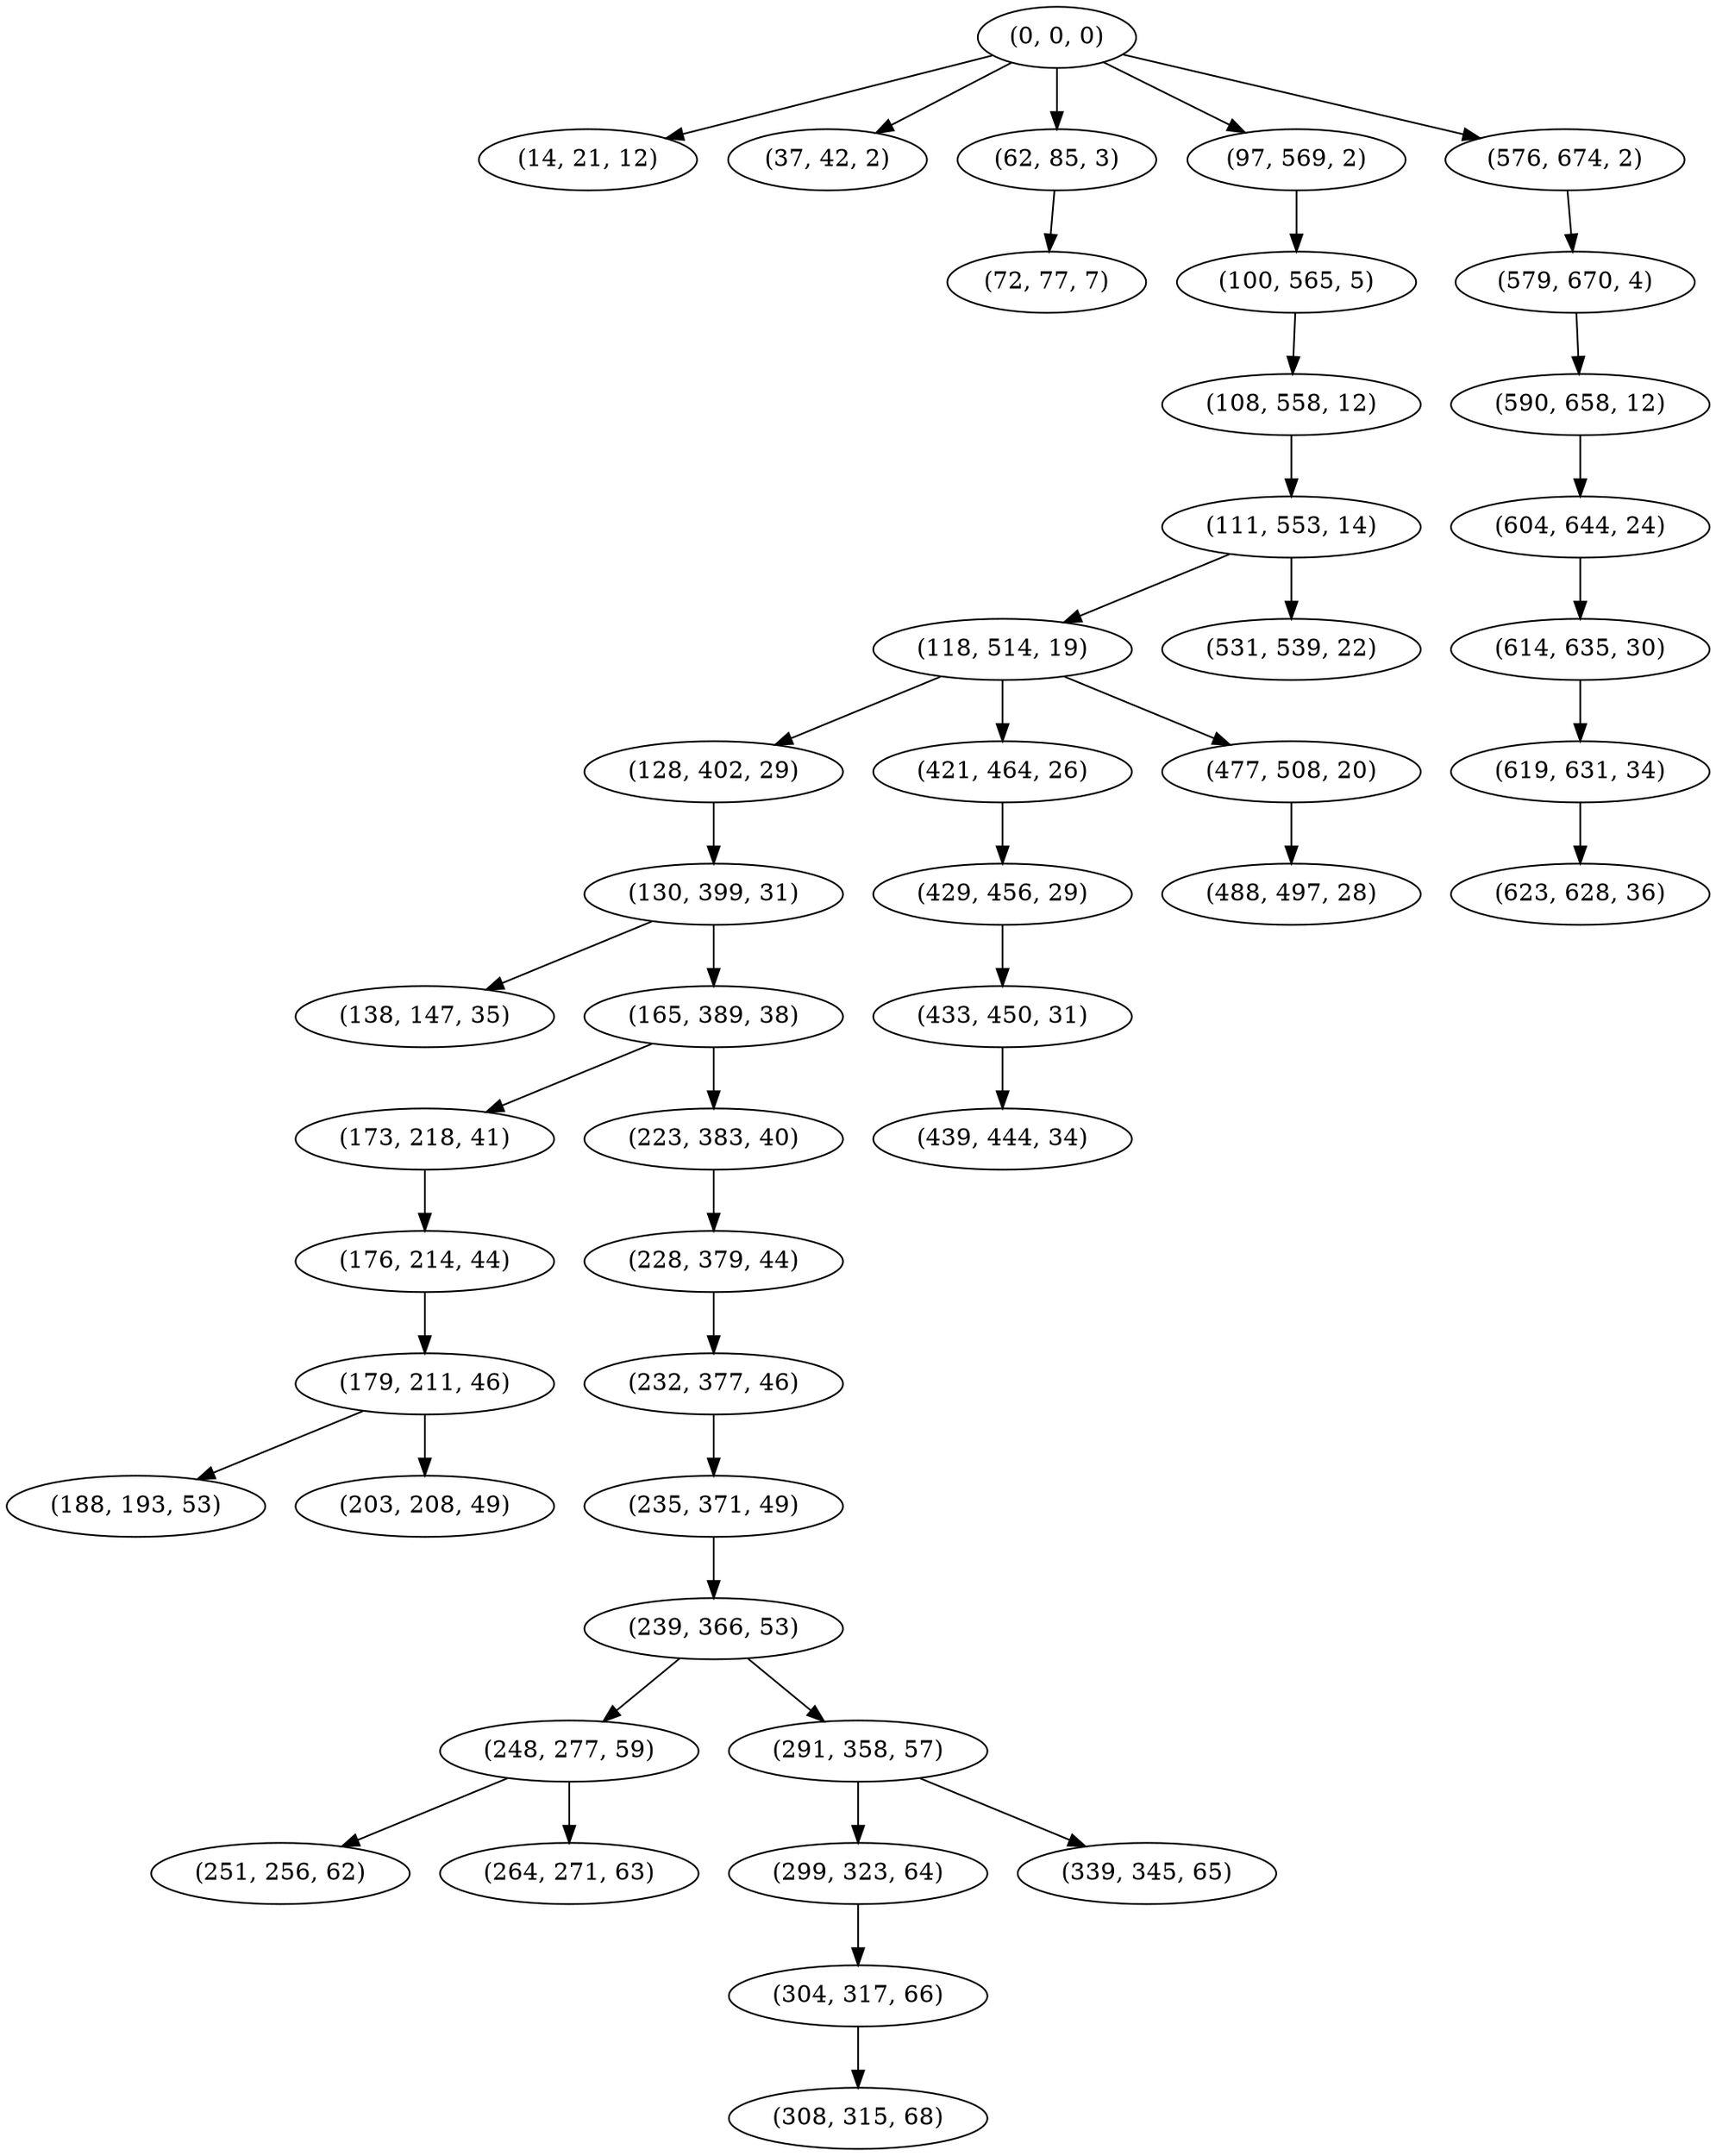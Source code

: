 digraph tree {
    "(0, 0, 0)";
    "(14, 21, 12)";
    "(37, 42, 2)";
    "(62, 85, 3)";
    "(72, 77, 7)";
    "(97, 569, 2)";
    "(100, 565, 5)";
    "(108, 558, 12)";
    "(111, 553, 14)";
    "(118, 514, 19)";
    "(128, 402, 29)";
    "(130, 399, 31)";
    "(138, 147, 35)";
    "(165, 389, 38)";
    "(173, 218, 41)";
    "(176, 214, 44)";
    "(179, 211, 46)";
    "(188, 193, 53)";
    "(203, 208, 49)";
    "(223, 383, 40)";
    "(228, 379, 44)";
    "(232, 377, 46)";
    "(235, 371, 49)";
    "(239, 366, 53)";
    "(248, 277, 59)";
    "(251, 256, 62)";
    "(264, 271, 63)";
    "(291, 358, 57)";
    "(299, 323, 64)";
    "(304, 317, 66)";
    "(308, 315, 68)";
    "(339, 345, 65)";
    "(421, 464, 26)";
    "(429, 456, 29)";
    "(433, 450, 31)";
    "(439, 444, 34)";
    "(477, 508, 20)";
    "(488, 497, 28)";
    "(531, 539, 22)";
    "(576, 674, 2)";
    "(579, 670, 4)";
    "(590, 658, 12)";
    "(604, 644, 24)";
    "(614, 635, 30)";
    "(619, 631, 34)";
    "(623, 628, 36)";
    "(0, 0, 0)" -> "(14, 21, 12)";
    "(0, 0, 0)" -> "(37, 42, 2)";
    "(0, 0, 0)" -> "(62, 85, 3)";
    "(0, 0, 0)" -> "(97, 569, 2)";
    "(0, 0, 0)" -> "(576, 674, 2)";
    "(62, 85, 3)" -> "(72, 77, 7)";
    "(97, 569, 2)" -> "(100, 565, 5)";
    "(100, 565, 5)" -> "(108, 558, 12)";
    "(108, 558, 12)" -> "(111, 553, 14)";
    "(111, 553, 14)" -> "(118, 514, 19)";
    "(111, 553, 14)" -> "(531, 539, 22)";
    "(118, 514, 19)" -> "(128, 402, 29)";
    "(118, 514, 19)" -> "(421, 464, 26)";
    "(118, 514, 19)" -> "(477, 508, 20)";
    "(128, 402, 29)" -> "(130, 399, 31)";
    "(130, 399, 31)" -> "(138, 147, 35)";
    "(130, 399, 31)" -> "(165, 389, 38)";
    "(165, 389, 38)" -> "(173, 218, 41)";
    "(165, 389, 38)" -> "(223, 383, 40)";
    "(173, 218, 41)" -> "(176, 214, 44)";
    "(176, 214, 44)" -> "(179, 211, 46)";
    "(179, 211, 46)" -> "(188, 193, 53)";
    "(179, 211, 46)" -> "(203, 208, 49)";
    "(223, 383, 40)" -> "(228, 379, 44)";
    "(228, 379, 44)" -> "(232, 377, 46)";
    "(232, 377, 46)" -> "(235, 371, 49)";
    "(235, 371, 49)" -> "(239, 366, 53)";
    "(239, 366, 53)" -> "(248, 277, 59)";
    "(239, 366, 53)" -> "(291, 358, 57)";
    "(248, 277, 59)" -> "(251, 256, 62)";
    "(248, 277, 59)" -> "(264, 271, 63)";
    "(291, 358, 57)" -> "(299, 323, 64)";
    "(291, 358, 57)" -> "(339, 345, 65)";
    "(299, 323, 64)" -> "(304, 317, 66)";
    "(304, 317, 66)" -> "(308, 315, 68)";
    "(421, 464, 26)" -> "(429, 456, 29)";
    "(429, 456, 29)" -> "(433, 450, 31)";
    "(433, 450, 31)" -> "(439, 444, 34)";
    "(477, 508, 20)" -> "(488, 497, 28)";
    "(576, 674, 2)" -> "(579, 670, 4)";
    "(579, 670, 4)" -> "(590, 658, 12)";
    "(590, 658, 12)" -> "(604, 644, 24)";
    "(604, 644, 24)" -> "(614, 635, 30)";
    "(614, 635, 30)" -> "(619, 631, 34)";
    "(619, 631, 34)" -> "(623, 628, 36)";
}
